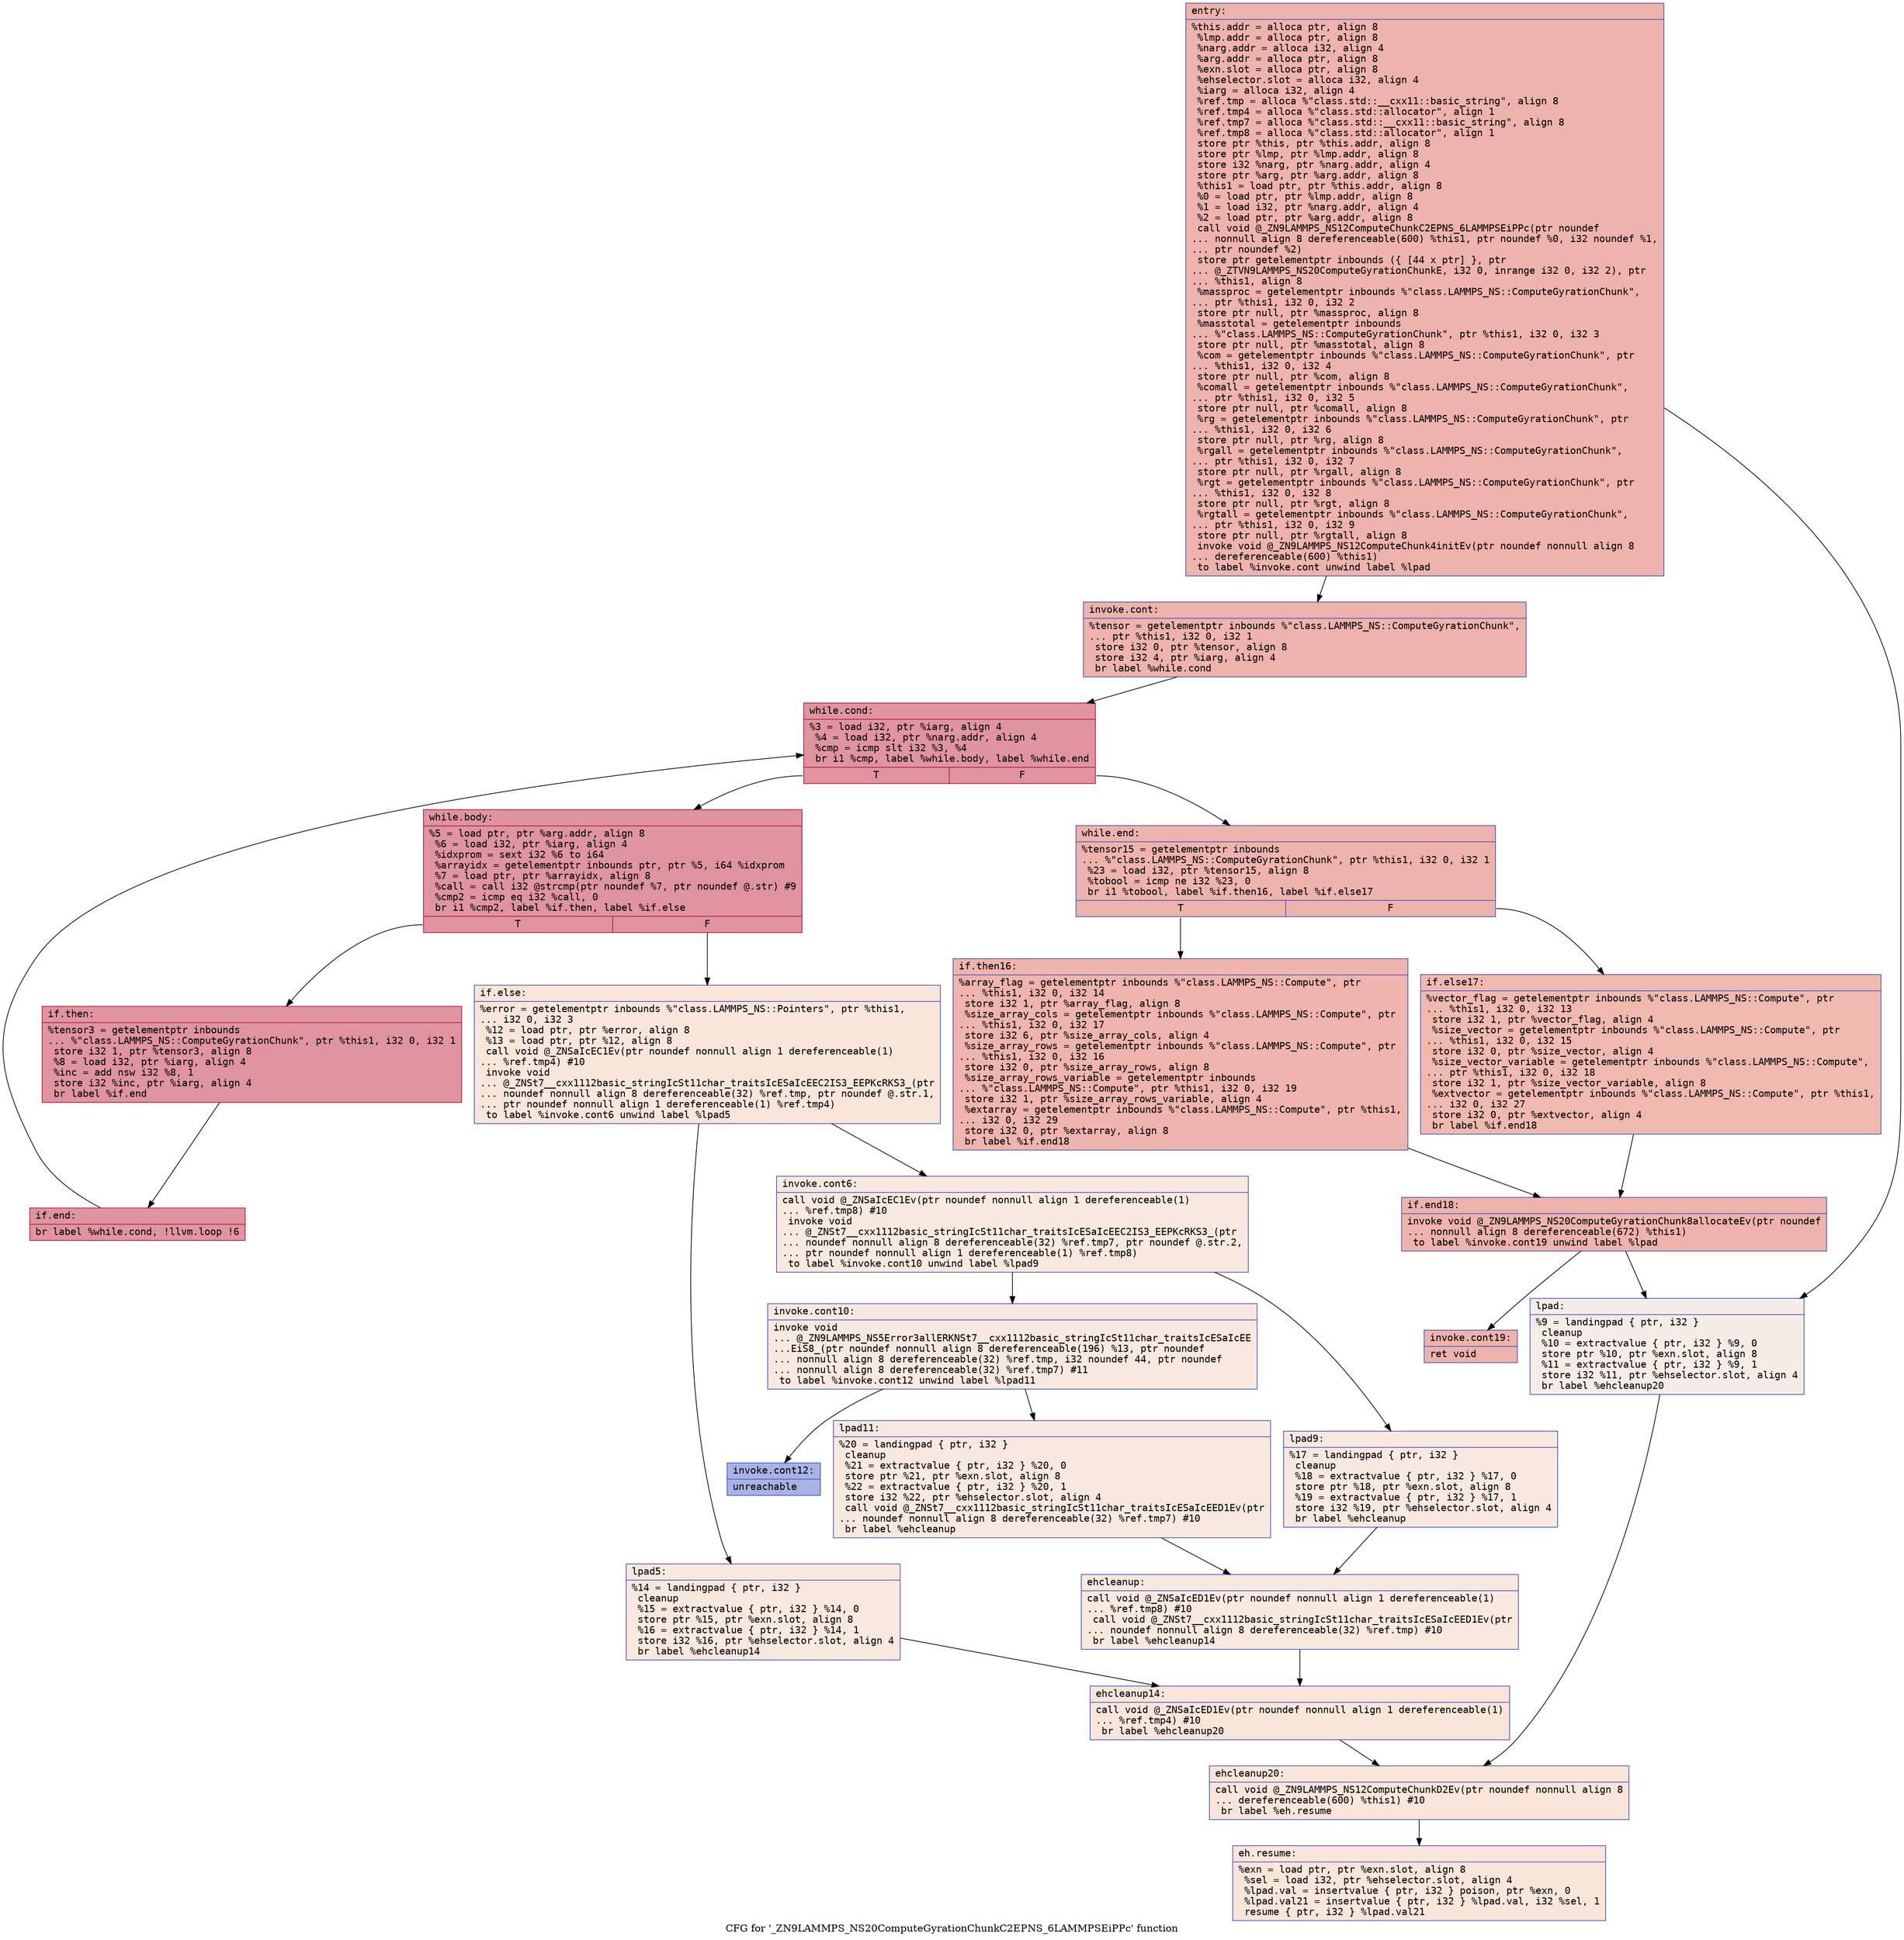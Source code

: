 digraph "CFG for '_ZN9LAMMPS_NS20ComputeGyrationChunkC2EPNS_6LAMMPSEiPPc' function" {
	label="CFG for '_ZN9LAMMPS_NS20ComputeGyrationChunkC2EPNS_6LAMMPSEiPPc' function";

	Node0x5561dfa21280 [shape=record,color="#3d50c3ff", style=filled, fillcolor="#d6524470" fontname="Courier",label="{entry:\l|  %this.addr = alloca ptr, align 8\l  %lmp.addr = alloca ptr, align 8\l  %narg.addr = alloca i32, align 4\l  %arg.addr = alloca ptr, align 8\l  %exn.slot = alloca ptr, align 8\l  %ehselector.slot = alloca i32, align 4\l  %iarg = alloca i32, align 4\l  %ref.tmp = alloca %\"class.std::__cxx11::basic_string\", align 8\l  %ref.tmp4 = alloca %\"class.std::allocator\", align 1\l  %ref.tmp7 = alloca %\"class.std::__cxx11::basic_string\", align 8\l  %ref.tmp8 = alloca %\"class.std::allocator\", align 1\l  store ptr %this, ptr %this.addr, align 8\l  store ptr %lmp, ptr %lmp.addr, align 8\l  store i32 %narg, ptr %narg.addr, align 4\l  store ptr %arg, ptr %arg.addr, align 8\l  %this1 = load ptr, ptr %this.addr, align 8\l  %0 = load ptr, ptr %lmp.addr, align 8\l  %1 = load i32, ptr %narg.addr, align 4\l  %2 = load ptr, ptr %arg.addr, align 8\l  call void @_ZN9LAMMPS_NS12ComputeChunkC2EPNS_6LAMMPSEiPPc(ptr noundef\l... nonnull align 8 dereferenceable(600) %this1, ptr noundef %0, i32 noundef %1,\l... ptr noundef %2)\l  store ptr getelementptr inbounds (\{ [44 x ptr] \}, ptr\l... @_ZTVN9LAMMPS_NS20ComputeGyrationChunkE, i32 0, inrange i32 0, i32 2), ptr\l... %this1, align 8\l  %massproc = getelementptr inbounds %\"class.LAMMPS_NS::ComputeGyrationChunk\",\l... ptr %this1, i32 0, i32 2\l  store ptr null, ptr %massproc, align 8\l  %masstotal = getelementptr inbounds\l... %\"class.LAMMPS_NS::ComputeGyrationChunk\", ptr %this1, i32 0, i32 3\l  store ptr null, ptr %masstotal, align 8\l  %com = getelementptr inbounds %\"class.LAMMPS_NS::ComputeGyrationChunk\", ptr\l... %this1, i32 0, i32 4\l  store ptr null, ptr %com, align 8\l  %comall = getelementptr inbounds %\"class.LAMMPS_NS::ComputeGyrationChunk\",\l... ptr %this1, i32 0, i32 5\l  store ptr null, ptr %comall, align 8\l  %rg = getelementptr inbounds %\"class.LAMMPS_NS::ComputeGyrationChunk\", ptr\l... %this1, i32 0, i32 6\l  store ptr null, ptr %rg, align 8\l  %rgall = getelementptr inbounds %\"class.LAMMPS_NS::ComputeGyrationChunk\",\l... ptr %this1, i32 0, i32 7\l  store ptr null, ptr %rgall, align 8\l  %rgt = getelementptr inbounds %\"class.LAMMPS_NS::ComputeGyrationChunk\", ptr\l... %this1, i32 0, i32 8\l  store ptr null, ptr %rgt, align 8\l  %rgtall = getelementptr inbounds %\"class.LAMMPS_NS::ComputeGyrationChunk\",\l... ptr %this1, i32 0, i32 9\l  store ptr null, ptr %rgtall, align 8\l  invoke void @_ZN9LAMMPS_NS12ComputeChunk4initEv(ptr noundef nonnull align 8\l... dereferenceable(600) %this1)\l          to label %invoke.cont unwind label %lpad\l}"];
	Node0x5561dfa21280 -> Node0x5561dfa23fc0[tooltip="entry -> invoke.cont\nProbability 100.00%" ];
	Node0x5561dfa21280 -> Node0x5561dfa248b0[tooltip="entry -> lpad\nProbability 0.00%" ];
	Node0x5561dfa23fc0 [shape=record,color="#3d50c3ff", style=filled, fillcolor="#d6524470" fontname="Courier",label="{invoke.cont:\l|  %tensor = getelementptr inbounds %\"class.LAMMPS_NS::ComputeGyrationChunk\",\l... ptr %this1, i32 0, i32 1\l  store i32 0, ptr %tensor, align 8\l  store i32 4, ptr %iarg, align 4\l  br label %while.cond\l}"];
	Node0x5561dfa23fc0 -> Node0x5561dfa24c20[tooltip="invoke.cont -> while.cond\nProbability 100.00%" ];
	Node0x5561dfa24c20 [shape=record,color="#b70d28ff", style=filled, fillcolor="#b70d2870" fontname="Courier",label="{while.cond:\l|  %3 = load i32, ptr %iarg, align 4\l  %4 = load i32, ptr %narg.addr, align 4\l  %cmp = icmp slt i32 %3, %4\l  br i1 %cmp, label %while.body, label %while.end\l|{<s0>T|<s1>F}}"];
	Node0x5561dfa24c20:s0 -> Node0x5561dfa24e90[tooltip="while.cond -> while.body\nProbability 96.88%" ];
	Node0x5561dfa24c20:s1 -> Node0x5561dfa24ee0[tooltip="while.cond -> while.end\nProbability 3.12%" ];
	Node0x5561dfa24e90 [shape=record,color="#b70d28ff", style=filled, fillcolor="#b70d2870" fontname="Courier",label="{while.body:\l|  %5 = load ptr, ptr %arg.addr, align 8\l  %6 = load i32, ptr %iarg, align 4\l  %idxprom = sext i32 %6 to i64\l  %arrayidx = getelementptr inbounds ptr, ptr %5, i64 %idxprom\l  %7 = load ptr, ptr %arrayidx, align 8\l  %call = call i32 @strcmp(ptr noundef %7, ptr noundef @.str) #9\l  %cmp2 = icmp eq i32 %call, 0\l  br i1 %cmp2, label %if.then, label %if.else\l|{<s0>T|<s1>F}}"];
	Node0x5561dfa24e90:s0 -> Node0x5561dfa255d0[tooltip="while.body -> if.then\nProbability 100.00%" ];
	Node0x5561dfa24e90:s1 -> Node0x5561dfa256a0[tooltip="while.body -> if.else\nProbability 0.00%" ];
	Node0x5561dfa255d0 [shape=record,color="#b70d28ff", style=filled, fillcolor="#b70d2870" fontname="Courier",label="{if.then:\l|  %tensor3 = getelementptr inbounds\l... %\"class.LAMMPS_NS::ComputeGyrationChunk\", ptr %this1, i32 0, i32 1\l  store i32 1, ptr %tensor3, align 8\l  %8 = load i32, ptr %iarg, align 4\l  %inc = add nsw i32 %8, 1\l  store i32 %inc, ptr %iarg, align 4\l  br label %if.end\l}"];
	Node0x5561dfa255d0 -> Node0x5561dfa25b70[tooltip="if.then -> if.end\nProbability 100.00%" ];
	Node0x5561dfa248b0 [shape=record,color="#3d50c3ff", style=filled, fillcolor="#ead5c970" fontname="Courier",label="{lpad:\l|  %9 = landingpad \{ ptr, i32 \}\l          cleanup\l  %10 = extractvalue \{ ptr, i32 \} %9, 0\l  store ptr %10, ptr %exn.slot, align 8\l  %11 = extractvalue \{ ptr, i32 \} %9, 1\l  store i32 %11, ptr %ehselector.slot, align 4\l  br label %ehcleanup20\l}"];
	Node0x5561dfa248b0 -> Node0x5561dfa25f00[tooltip="lpad -> ehcleanup20\nProbability 100.00%" ];
	Node0x5561dfa256a0 [shape=record,color="#3d50c3ff", style=filled, fillcolor="#f4c5ad70" fontname="Courier",label="{if.else:\l|  %error = getelementptr inbounds %\"class.LAMMPS_NS::Pointers\", ptr %this1,\l... i32 0, i32 3\l  %12 = load ptr, ptr %error, align 8\l  %13 = load ptr, ptr %12, align 8\l  call void @_ZNSaIcEC1Ev(ptr noundef nonnull align 1 dereferenceable(1)\l... %ref.tmp4) #10\l  invoke void\l... @_ZNSt7__cxx1112basic_stringIcSt11char_traitsIcESaIcEEC2IS3_EEPKcRKS3_(ptr\l... noundef nonnull align 8 dereferenceable(32) %ref.tmp, ptr noundef @.str.1,\l... ptr noundef nonnull align 1 dereferenceable(1) %ref.tmp4)\l          to label %invoke.cont6 unwind label %lpad5\l}"];
	Node0x5561dfa256a0 -> Node0x5561dfa264c0[tooltip="if.else -> invoke.cont6\nProbability 50.00%" ];
	Node0x5561dfa256a0 -> Node0x5561dfa265a0[tooltip="if.else -> lpad5\nProbability 50.00%" ];
	Node0x5561dfa264c0 [shape=record,color="#3d50c3ff", style=filled, fillcolor="#f2cab570" fontname="Courier",label="{invoke.cont6:\l|  call void @_ZNSaIcEC1Ev(ptr noundef nonnull align 1 dereferenceable(1)\l... %ref.tmp8) #10\l  invoke void\l... @_ZNSt7__cxx1112basic_stringIcSt11char_traitsIcESaIcEEC2IS3_EEPKcRKS3_(ptr\l... noundef nonnull align 8 dereferenceable(32) %ref.tmp7, ptr noundef @.str.2,\l... ptr noundef nonnull align 1 dereferenceable(1) %ref.tmp8)\l          to label %invoke.cont10 unwind label %lpad9\l}"];
	Node0x5561dfa264c0 -> Node0x5561dfa26930[tooltip="invoke.cont6 -> invoke.cont10\nProbability 50.00%" ];
	Node0x5561dfa264c0 -> Node0x5561dfa26980[tooltip="invoke.cont6 -> lpad9\nProbability 50.00%" ];
	Node0x5561dfa26930 [shape=record,color="#3d50c3ff", style=filled, fillcolor="#f1ccb870" fontname="Courier",label="{invoke.cont10:\l|  invoke void\l... @_ZN9LAMMPS_NS5Error3allERKNSt7__cxx1112basic_stringIcSt11char_traitsIcESaIcEE\l...EiS8_(ptr noundef nonnull align 8 dereferenceable(196) %13, ptr noundef\l... nonnull align 8 dereferenceable(32) %ref.tmp, i32 noundef 44, ptr noundef\l... nonnull align 8 dereferenceable(32) %ref.tmp7) #11\l          to label %invoke.cont12 unwind label %lpad11\l}"];
	Node0x5561dfa26930 -> Node0x5561dfa268e0[tooltip="invoke.cont10 -> invoke.cont12\nProbability 0.00%" ];
	Node0x5561dfa26930 -> Node0x5561dfa26d00[tooltip="invoke.cont10 -> lpad11\nProbability 100.00%" ];
	Node0x5561dfa268e0 [shape=record,color="#3d50c3ff", style=filled, fillcolor="#3d50c370" fontname="Courier",label="{invoke.cont12:\l|  unreachable\l}"];
	Node0x5561dfa265a0 [shape=record,color="#3d50c3ff", style=filled, fillcolor="#f2cab570" fontname="Courier",label="{lpad5:\l|  %14 = landingpad \{ ptr, i32 \}\l          cleanup\l  %15 = extractvalue \{ ptr, i32 \} %14, 0\l  store ptr %15, ptr %exn.slot, align 8\l  %16 = extractvalue \{ ptr, i32 \} %14, 1\l  store i32 %16, ptr %ehselector.slot, align 4\l  br label %ehcleanup14\l}"];
	Node0x5561dfa265a0 -> Node0x5561dfa279c0[tooltip="lpad5 -> ehcleanup14\nProbability 100.00%" ];
	Node0x5561dfa26980 [shape=record,color="#3d50c3ff", style=filled, fillcolor="#f1ccb870" fontname="Courier",label="{lpad9:\l|  %17 = landingpad \{ ptr, i32 \}\l          cleanup\l  %18 = extractvalue \{ ptr, i32 \} %17, 0\l  store ptr %18, ptr %exn.slot, align 8\l  %19 = extractvalue \{ ptr, i32 \} %17, 1\l  store i32 %19, ptr %ehselector.slot, align 4\l  br label %ehcleanup\l}"];
	Node0x5561dfa26980 -> Node0x5561dfa27d10[tooltip="lpad9 -> ehcleanup\nProbability 100.00%" ];
	Node0x5561dfa26d00 [shape=record,color="#3d50c3ff", style=filled, fillcolor="#f1ccb870" fontname="Courier",label="{lpad11:\l|  %20 = landingpad \{ ptr, i32 \}\l          cleanup\l  %21 = extractvalue \{ ptr, i32 \} %20, 0\l  store ptr %21, ptr %exn.slot, align 8\l  %22 = extractvalue \{ ptr, i32 \} %20, 1\l  store i32 %22, ptr %ehselector.slot, align 4\l  call void @_ZNSt7__cxx1112basic_stringIcSt11char_traitsIcESaIcEED1Ev(ptr\l... noundef nonnull align 8 dereferenceable(32) %ref.tmp7) #10\l  br label %ehcleanup\l}"];
	Node0x5561dfa26d00 -> Node0x5561dfa27d10[tooltip="lpad11 -> ehcleanup\nProbability 100.00%" ];
	Node0x5561dfa27d10 [shape=record,color="#3d50c3ff", style=filled, fillcolor="#f2cab570" fontname="Courier",label="{ehcleanup:\l|  call void @_ZNSaIcED1Ev(ptr noundef nonnull align 1 dereferenceable(1)\l... %ref.tmp8) #10\l  call void @_ZNSt7__cxx1112basic_stringIcSt11char_traitsIcESaIcEED1Ev(ptr\l... noundef nonnull align 8 dereferenceable(32) %ref.tmp) #10\l  br label %ehcleanup14\l}"];
	Node0x5561dfa27d10 -> Node0x5561dfa279c0[tooltip="ehcleanup -> ehcleanup14\nProbability 100.00%" ];
	Node0x5561dfa279c0 [shape=record,color="#3d50c3ff", style=filled, fillcolor="#f4c5ad70" fontname="Courier",label="{ehcleanup14:\l|  call void @_ZNSaIcED1Ev(ptr noundef nonnull align 1 dereferenceable(1)\l... %ref.tmp4) #10\l  br label %ehcleanup20\l}"];
	Node0x5561dfa279c0 -> Node0x5561dfa25f00[tooltip="ehcleanup14 -> ehcleanup20\nProbability 100.00%" ];
	Node0x5561dfa25b70 [shape=record,color="#b70d28ff", style=filled, fillcolor="#b70d2870" fontname="Courier",label="{if.end:\l|  br label %while.cond, !llvm.loop !6\l}"];
	Node0x5561dfa25b70 -> Node0x5561dfa24c20[tooltip="if.end -> while.cond\nProbability 100.00%" ];
	Node0x5561dfa24ee0 [shape=record,color="#3d50c3ff", style=filled, fillcolor="#d6524470" fontname="Courier",label="{while.end:\l|  %tensor15 = getelementptr inbounds\l... %\"class.LAMMPS_NS::ComputeGyrationChunk\", ptr %this1, i32 0, i32 1\l  %23 = load i32, ptr %tensor15, align 8\l  %tobool = icmp ne i32 %23, 0\l  br i1 %tobool, label %if.then16, label %if.else17\l|{<s0>T|<s1>F}}"];
	Node0x5561dfa24ee0:s0 -> Node0x5561dfa2a550[tooltip="while.end -> if.then16\nProbability 62.50%" ];
	Node0x5561dfa24ee0:s1 -> Node0x5561dfa2a5d0[tooltip="while.end -> if.else17\nProbability 37.50%" ];
	Node0x5561dfa2a550 [shape=record,color="#3d50c3ff", style=filled, fillcolor="#d8564670" fontname="Courier",label="{if.then16:\l|  %array_flag = getelementptr inbounds %\"class.LAMMPS_NS::Compute\", ptr\l... %this1, i32 0, i32 14\l  store i32 1, ptr %array_flag, align 8\l  %size_array_cols = getelementptr inbounds %\"class.LAMMPS_NS::Compute\", ptr\l... %this1, i32 0, i32 17\l  store i32 6, ptr %size_array_cols, align 4\l  %size_array_rows = getelementptr inbounds %\"class.LAMMPS_NS::Compute\", ptr\l... %this1, i32 0, i32 16\l  store i32 0, ptr %size_array_rows, align 8\l  %size_array_rows_variable = getelementptr inbounds\l... %\"class.LAMMPS_NS::Compute\", ptr %this1, i32 0, i32 19\l  store i32 1, ptr %size_array_rows_variable, align 4\l  %extarray = getelementptr inbounds %\"class.LAMMPS_NS::Compute\", ptr %this1,\l... i32 0, i32 29\l  store i32 0, ptr %extarray, align 8\l  br label %if.end18\l}"];
	Node0x5561dfa2a550 -> Node0x5561dfa2b000[tooltip="if.then16 -> if.end18\nProbability 100.00%" ];
	Node0x5561dfa2a5d0 [shape=record,color="#3d50c3ff", style=filled, fillcolor="#de614d70" fontname="Courier",label="{if.else17:\l|  %vector_flag = getelementptr inbounds %\"class.LAMMPS_NS::Compute\", ptr\l... %this1, i32 0, i32 13\l  store i32 1, ptr %vector_flag, align 4\l  %size_vector = getelementptr inbounds %\"class.LAMMPS_NS::Compute\", ptr\l... %this1, i32 0, i32 15\l  store i32 0, ptr %size_vector, align 4\l  %size_vector_variable = getelementptr inbounds %\"class.LAMMPS_NS::Compute\",\l... ptr %this1, i32 0, i32 18\l  store i32 1, ptr %size_vector_variable, align 8\l  %extvector = getelementptr inbounds %\"class.LAMMPS_NS::Compute\", ptr %this1,\l... i32 0, i32 27\l  store i32 0, ptr %extvector, align 4\l  br label %if.end18\l}"];
	Node0x5561dfa2a5d0 -> Node0x5561dfa2b000[tooltip="if.else17 -> if.end18\nProbability 100.00%" ];
	Node0x5561dfa2b000 [shape=record,color="#3d50c3ff", style=filled, fillcolor="#d6524470" fontname="Courier",label="{if.end18:\l|  invoke void @_ZN9LAMMPS_NS20ComputeGyrationChunk8allocateEv(ptr noundef\l... nonnull align 8 dereferenceable(672) %this1)\l          to label %invoke.cont19 unwind label %lpad\l}"];
	Node0x5561dfa2b000 -> Node0x5561dfa2b8a0[tooltip="if.end18 -> invoke.cont19\nProbability 100.00%" ];
	Node0x5561dfa2b000 -> Node0x5561dfa248b0[tooltip="if.end18 -> lpad\nProbability 0.00%" ];
	Node0x5561dfa2b8a0 [shape=record,color="#3d50c3ff", style=filled, fillcolor="#d6524470" fontname="Courier",label="{invoke.cont19:\l|  ret void\l}"];
	Node0x5561dfa25f00 [shape=record,color="#3d50c3ff", style=filled, fillcolor="#f4c5ad70" fontname="Courier",label="{ehcleanup20:\l|  call void @_ZN9LAMMPS_NS12ComputeChunkD2Ev(ptr noundef nonnull align 8\l... dereferenceable(600) %this1) #10\l  br label %eh.resume\l}"];
	Node0x5561dfa25f00 -> Node0x5561dfa2bbe0[tooltip="ehcleanup20 -> eh.resume\nProbability 100.00%" ];
	Node0x5561dfa2bbe0 [shape=record,color="#3d50c3ff", style=filled, fillcolor="#f4c5ad70" fontname="Courier",label="{eh.resume:\l|  %exn = load ptr, ptr %exn.slot, align 8\l  %sel = load i32, ptr %ehselector.slot, align 4\l  %lpad.val = insertvalue \{ ptr, i32 \} poison, ptr %exn, 0\l  %lpad.val21 = insertvalue \{ ptr, i32 \} %lpad.val, i32 %sel, 1\l  resume \{ ptr, i32 \} %lpad.val21\l}"];
}
